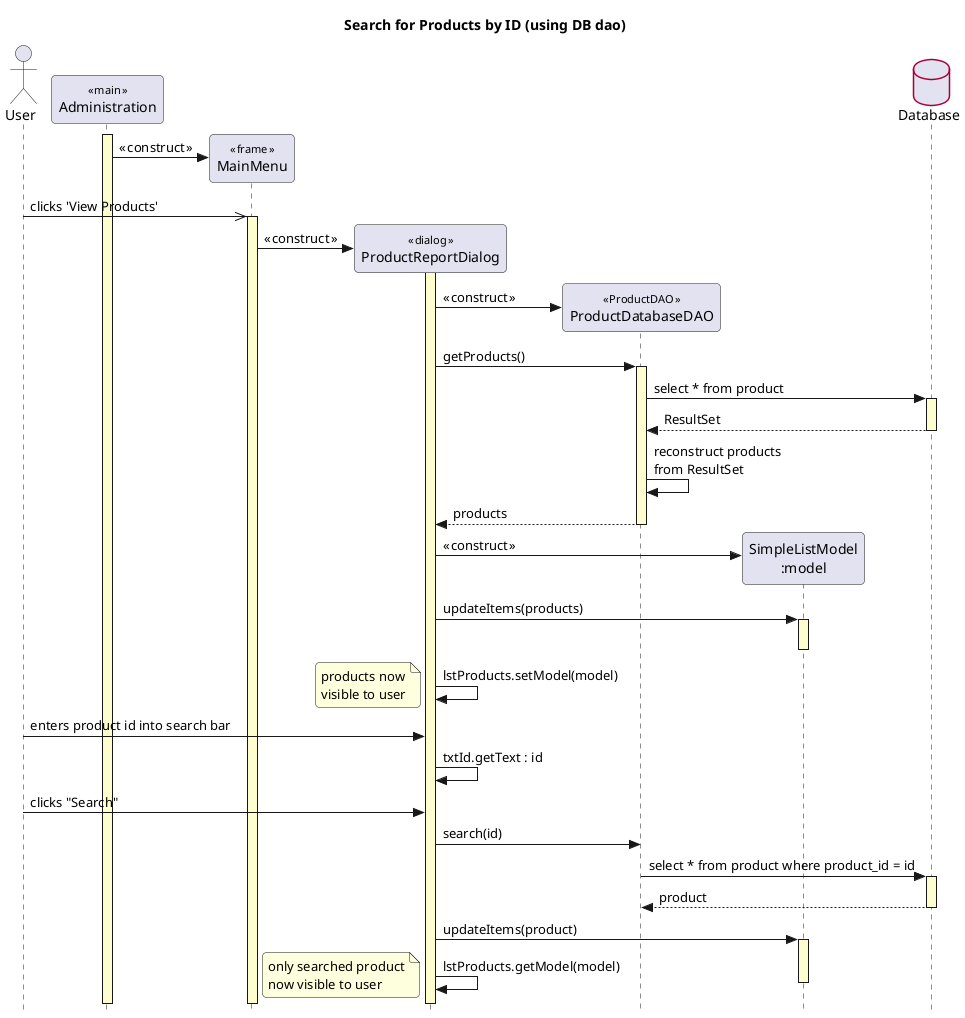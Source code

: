 @startuml
 
' style tweaks to make the diagram a little more readable
skinparam {
	Style strictuml
	RoundCorner 8
 
	Sequence {
		' make activations yellow too
		LifeLineBackgroundColor #FDFDCD
 
		' make stereotypes less ugly
		Stereotype {
			Font {
				Size 11
				Style plain
			}
		}
	}
 
	DatabaseBorderColor #A80036
 
}
 
title Search for Products by ID (using DB dao)
 
actor User as user
participant "Administration" as main << main >>
participant "MainMenu" as menu << frame >>
participant "ProductReportDialog" as dialog << dialog >>
participant "ProductDatabaseDAO" as dao << ProductDAO >>
participant "SimpleListModel\n:model" as model
database "Database" as db
 
main++
create menu
main -> menu : « construct »
 
 
user ->> menu : clicks 'View Products'
menu++
 
 
create dialog
menu -> dialog++ : « construct »
 
 
create dao
dialog -> dao : « construct »
 
dialog -> dao++ : getProducts()
dao -> db++ : select * from product
return ResultSet
dao -> dao : reconstruct products\nfrom ResultSet
return products
 
create model
dialog -> model : « construct »
dialog -> model++ : updateItems(products)
model--
dialog -> dialog : lstProducts.setModel(model)
 
note left : products now\nvisible to user

user -> dialog : enters product id into search bar
dialog -> dialog : txtId.getText : id
user -> dialog : clicks "Search"

dialog -> dao : search(id)

dao -> db++ : select * from product where product_id = id
return product

dialog -> model++ : updateItems(product)
dialog -> dialog : lstProducts.getModel(model)
model--

note left : only searched product\nnow visible to user
 
@enduml
